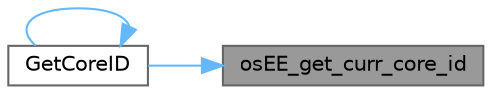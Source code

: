 digraph "osEE_get_curr_core_id"
{
 // LATEX_PDF_SIZE
  bgcolor="transparent";
  edge [fontname=Helvetica,fontsize=10,labelfontname=Helvetica,labelfontsize=10];
  node [fontname=Helvetica,fontsize=10,shape=box,height=0.2,width=0.4];
  rankdir="RL";
  Node1 [id="Node000001",label="osEE_get_curr_core_id",height=0.2,width=0.4,color="gray40", fillcolor="grey60", style="filled", fontcolor="black",tooltip="Returns the current core ID."];
  Node1 -> Node2 [id="edge1_Node000001_Node000002",dir="back",color="steelblue1",style="solid",tooltip=" "];
  Node2 [id="Node000002",label="GetCoreID",height=0.2,width=0.4,color="grey40", fillcolor="white", style="filled",URL="$group__primitives-multicore.html#ga31b08f80ec09e8cb946b02a10c75d1db",tooltip="Gets the ID of the running core."];
  Node2 -> Node2 [id="edge2_Node000002_Node000002",dir="back",color="steelblue1",style="solid",tooltip=" "];
}
